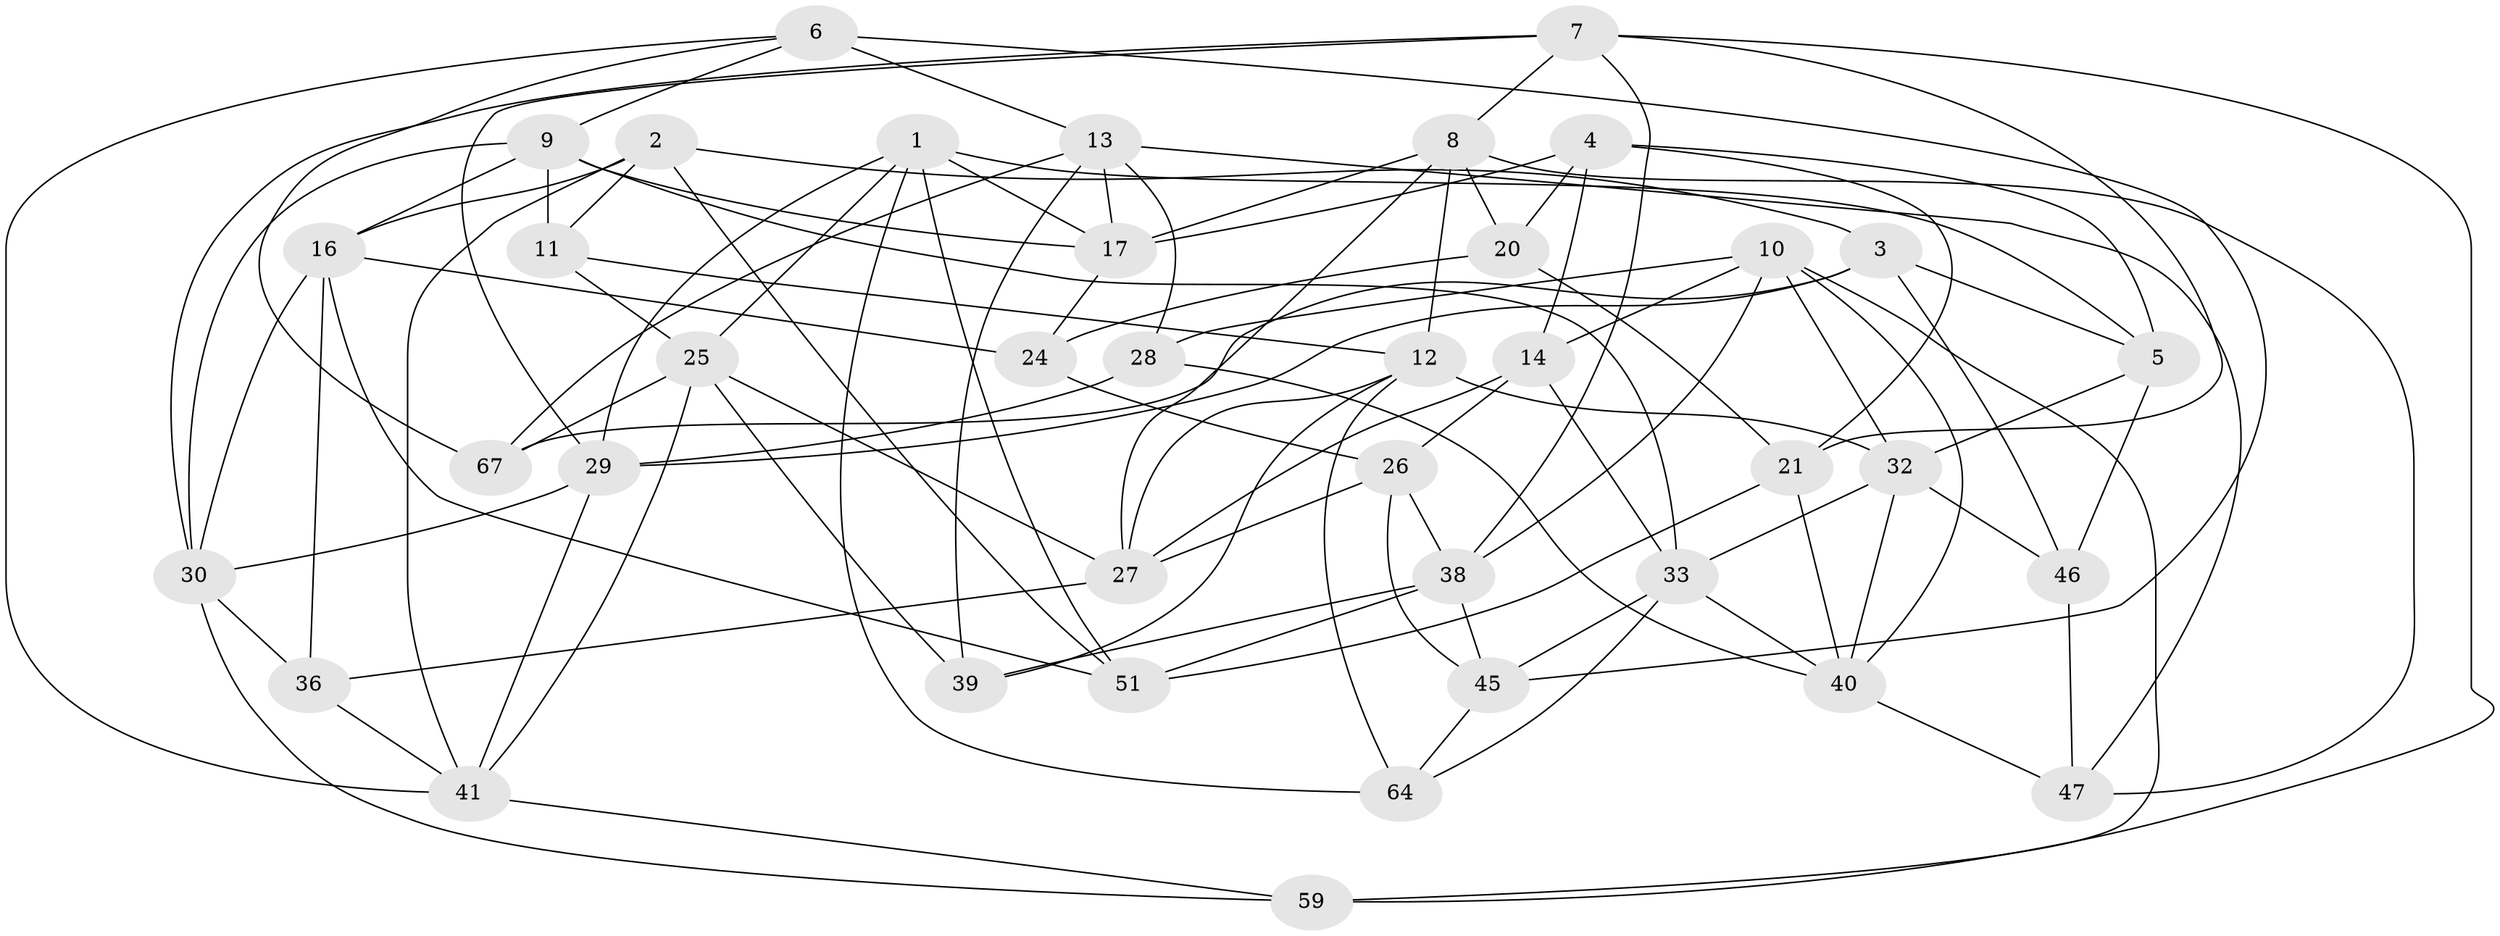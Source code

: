 // Generated by graph-tools (version 1.1) at 2025/24/03/03/25 07:24:22]
// undirected, 39 vertices, 101 edges
graph export_dot {
graph [start="1"]
  node [color=gray90,style=filled];
  1 [super="+31"];
  2 [super="+53"];
  3 [super="+66"];
  4 [super="+57"];
  5 [super="+62"];
  6 [super="+54"];
  7 [super="+15"];
  8 [super="+18"];
  9 [super="+58"];
  10 [super="+23"];
  11;
  12 [super="+19"];
  13 [super="+22"];
  14 [super="+42"];
  16 [super="+49"];
  17 [super="+37"];
  20;
  21 [super="+44"];
  24;
  25 [super="+52"];
  26 [super="+63"];
  27 [super="+55"];
  28;
  29 [super="+34"];
  30 [super="+35"];
  32 [super="+50"];
  33 [super="+61"];
  36;
  38 [super="+65"];
  39;
  40 [super="+43"];
  41 [super="+48"];
  45 [super="+56"];
  46;
  47;
  51 [super="+60"];
  59;
  64;
  67;
  1 -- 25;
  1 -- 29;
  1 -- 5;
  1 -- 64;
  1 -- 51;
  1 -- 17;
  2 -- 11;
  2 -- 3 [weight=2];
  2 -- 16;
  2 -- 51;
  2 -- 41;
  3 -- 29;
  3 -- 67;
  3 -- 5;
  3 -- 46;
  4 -- 20;
  4 -- 17;
  4 -- 5 [weight=2];
  4 -- 21;
  4 -- 14;
  5 -- 32;
  5 -- 46;
  6 -- 45 [weight=2];
  6 -- 67;
  6 -- 9;
  6 -- 41;
  6 -- 13;
  7 -- 38;
  7 -- 29;
  7 -- 59;
  7 -- 8;
  7 -- 21;
  7 -- 30;
  8 -- 20;
  8 -- 47;
  8 -- 27;
  8 -- 17;
  8 -- 12;
  9 -- 33;
  9 -- 16;
  9 -- 17;
  9 -- 11;
  9 -- 30;
  10 -- 59;
  10 -- 14;
  10 -- 40;
  10 -- 32;
  10 -- 28;
  10 -- 38;
  11 -- 25;
  11 -- 12;
  12 -- 27;
  12 -- 64;
  12 -- 32;
  12 -- 39;
  13 -- 47;
  13 -- 28;
  13 -- 17;
  13 -- 67;
  13 -- 39;
  14 -- 33;
  14 -- 26 [weight=2];
  14 -- 27;
  16 -- 36;
  16 -- 24;
  16 -- 51;
  16 -- 30;
  17 -- 24;
  20 -- 24;
  20 -- 21;
  21 -- 51 [weight=2];
  21 -- 40;
  24 -- 26;
  25 -- 39;
  25 -- 41;
  25 -- 67;
  25 -- 27;
  26 -- 38;
  26 -- 27;
  26 -- 45;
  27 -- 36;
  28 -- 29;
  28 -- 40;
  29 -- 41;
  29 -- 30;
  30 -- 36;
  30 -- 59;
  32 -- 46;
  32 -- 40;
  32 -- 33;
  33 -- 64;
  33 -- 40;
  33 -- 45;
  36 -- 41;
  38 -- 39;
  38 -- 45;
  38 -- 51;
  40 -- 47;
  41 -- 59;
  45 -- 64;
  46 -- 47;
}
